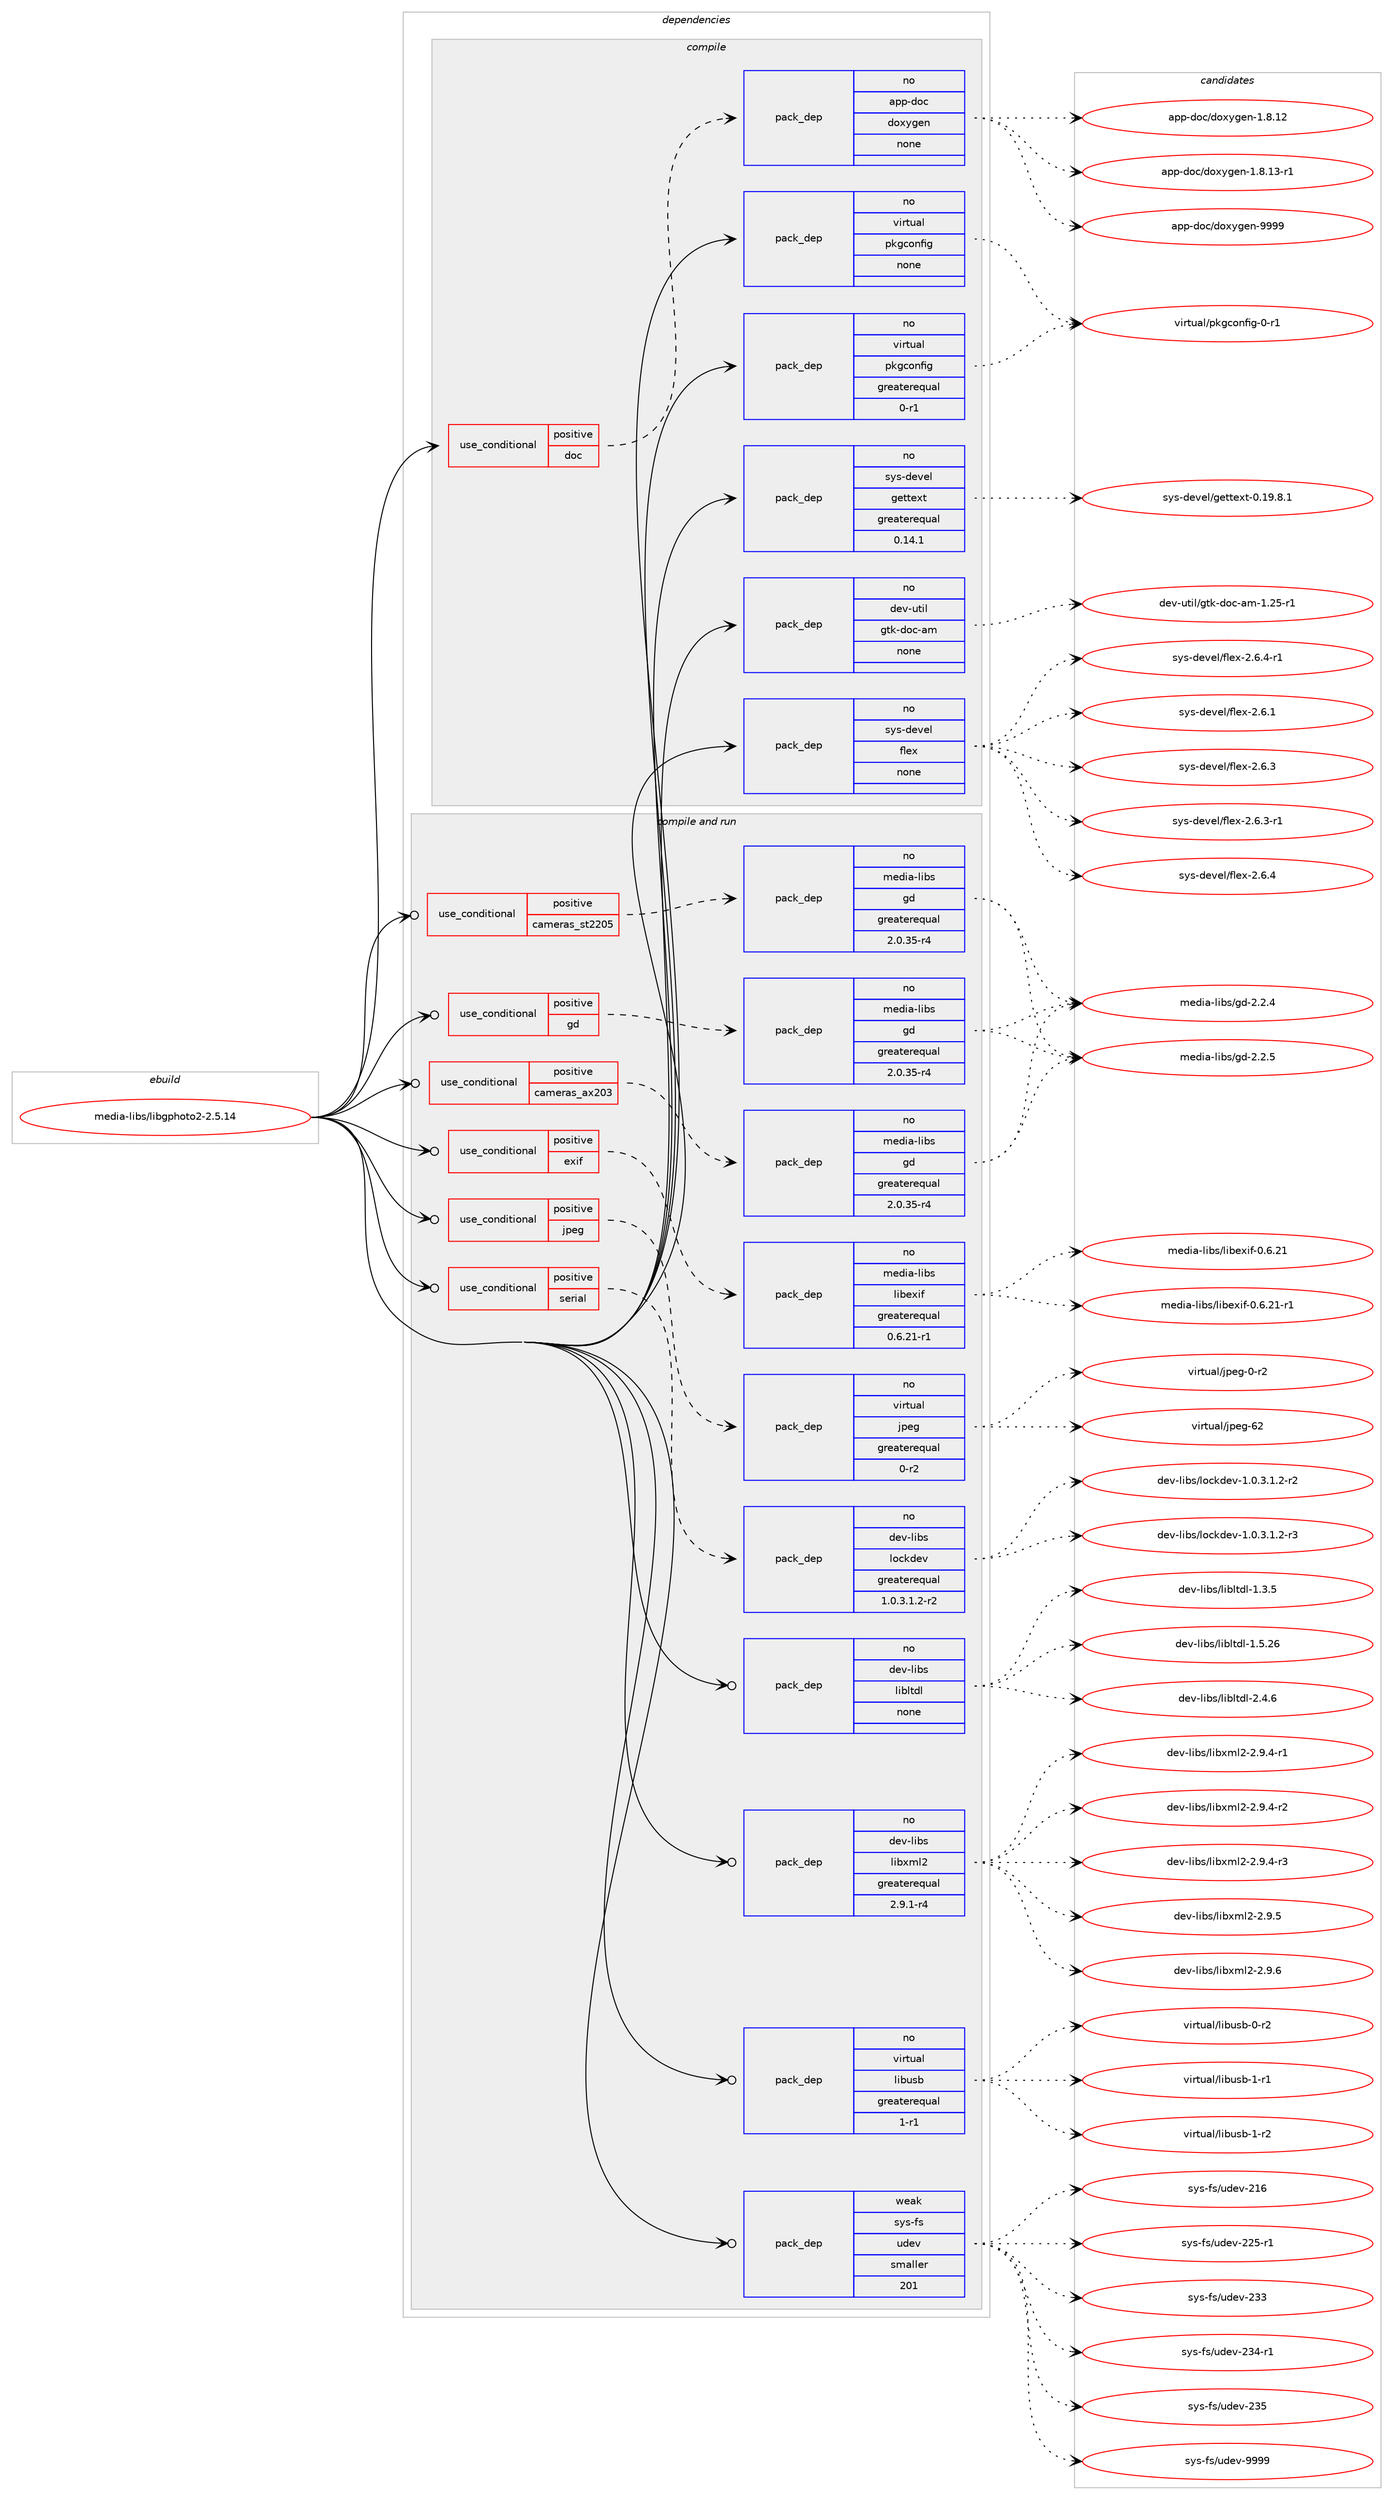digraph prolog {

# *************
# Graph options
# *************

newrank=true;
concentrate=true;
compound=true;
graph [rankdir=LR,fontname=Helvetica,fontsize=10,ranksep=1.5];#, ranksep=2.5, nodesep=0.2];
edge  [arrowhead=vee];
node  [fontname=Helvetica,fontsize=10];

# **********
# The ebuild
# **********

subgraph cluster_leftcol {
color=gray;
rank=same;
label=<<i>ebuild</i>>;
id [label="media-libs/libgphoto2-2.5.14", color=red, width=4, href="../media-libs/libgphoto2-2.5.14.svg"];
}

# ****************
# The dependencies
# ****************

subgraph cluster_midcol {
color=gray;
label=<<i>dependencies</i>>;
subgraph cluster_compile {
fillcolor="#eeeeee";
style=filled;
label=<<i>compile</i>>;
subgraph cond89679 {
dependency363674 [label=<<TABLE BORDER="0" CELLBORDER="1" CELLSPACING="0" CELLPADDING="4"><TR><TD ROWSPAN="3" CELLPADDING="10">use_conditional</TD></TR><TR><TD>positive</TD></TR><TR><TD>doc</TD></TR></TABLE>>, shape=none, color=red];
subgraph pack268348 {
dependency363675 [label=<<TABLE BORDER="0" CELLBORDER="1" CELLSPACING="0" CELLPADDING="4" WIDTH="220"><TR><TD ROWSPAN="6" CELLPADDING="30">pack_dep</TD></TR><TR><TD WIDTH="110">no</TD></TR><TR><TD>app-doc</TD></TR><TR><TD>doxygen</TD></TR><TR><TD>none</TD></TR><TR><TD></TD></TR></TABLE>>, shape=none, color=blue];
}
dependency363674:e -> dependency363675:w [weight=20,style="dashed",arrowhead="vee"];
}
id:e -> dependency363674:w [weight=20,style="solid",arrowhead="vee"];
subgraph pack268349 {
dependency363676 [label=<<TABLE BORDER="0" CELLBORDER="1" CELLSPACING="0" CELLPADDING="4" WIDTH="220"><TR><TD ROWSPAN="6" CELLPADDING="30">pack_dep</TD></TR><TR><TD WIDTH="110">no</TD></TR><TR><TD>dev-util</TD></TR><TR><TD>gtk-doc-am</TD></TR><TR><TD>none</TD></TR><TR><TD></TD></TR></TABLE>>, shape=none, color=blue];
}
id:e -> dependency363676:w [weight=20,style="solid",arrowhead="vee"];
subgraph pack268350 {
dependency363677 [label=<<TABLE BORDER="0" CELLBORDER="1" CELLSPACING="0" CELLPADDING="4" WIDTH="220"><TR><TD ROWSPAN="6" CELLPADDING="30">pack_dep</TD></TR><TR><TD WIDTH="110">no</TD></TR><TR><TD>sys-devel</TD></TR><TR><TD>flex</TD></TR><TR><TD>none</TD></TR><TR><TD></TD></TR></TABLE>>, shape=none, color=blue];
}
id:e -> dependency363677:w [weight=20,style="solid",arrowhead="vee"];
subgraph pack268351 {
dependency363678 [label=<<TABLE BORDER="0" CELLBORDER="1" CELLSPACING="0" CELLPADDING="4" WIDTH="220"><TR><TD ROWSPAN="6" CELLPADDING="30">pack_dep</TD></TR><TR><TD WIDTH="110">no</TD></TR><TR><TD>sys-devel</TD></TR><TR><TD>gettext</TD></TR><TR><TD>greaterequal</TD></TR><TR><TD>0.14.1</TD></TR></TABLE>>, shape=none, color=blue];
}
id:e -> dependency363678:w [weight=20,style="solid",arrowhead="vee"];
subgraph pack268352 {
dependency363679 [label=<<TABLE BORDER="0" CELLBORDER="1" CELLSPACING="0" CELLPADDING="4" WIDTH="220"><TR><TD ROWSPAN="6" CELLPADDING="30">pack_dep</TD></TR><TR><TD WIDTH="110">no</TD></TR><TR><TD>virtual</TD></TR><TR><TD>pkgconfig</TD></TR><TR><TD>greaterequal</TD></TR><TR><TD>0-r1</TD></TR></TABLE>>, shape=none, color=blue];
}
id:e -> dependency363679:w [weight=20,style="solid",arrowhead="vee"];
subgraph pack268353 {
dependency363680 [label=<<TABLE BORDER="0" CELLBORDER="1" CELLSPACING="0" CELLPADDING="4" WIDTH="220"><TR><TD ROWSPAN="6" CELLPADDING="30">pack_dep</TD></TR><TR><TD WIDTH="110">no</TD></TR><TR><TD>virtual</TD></TR><TR><TD>pkgconfig</TD></TR><TR><TD>none</TD></TR><TR><TD></TD></TR></TABLE>>, shape=none, color=blue];
}
id:e -> dependency363680:w [weight=20,style="solid",arrowhead="vee"];
}
subgraph cluster_compileandrun {
fillcolor="#eeeeee";
style=filled;
label=<<i>compile and run</i>>;
subgraph cond89680 {
dependency363681 [label=<<TABLE BORDER="0" CELLBORDER="1" CELLSPACING="0" CELLPADDING="4"><TR><TD ROWSPAN="3" CELLPADDING="10">use_conditional</TD></TR><TR><TD>positive</TD></TR><TR><TD>cameras_ax203</TD></TR></TABLE>>, shape=none, color=red];
subgraph pack268354 {
dependency363682 [label=<<TABLE BORDER="0" CELLBORDER="1" CELLSPACING="0" CELLPADDING="4" WIDTH="220"><TR><TD ROWSPAN="6" CELLPADDING="30">pack_dep</TD></TR><TR><TD WIDTH="110">no</TD></TR><TR><TD>media-libs</TD></TR><TR><TD>gd</TD></TR><TR><TD>greaterequal</TD></TR><TR><TD>2.0.35-r4</TD></TR></TABLE>>, shape=none, color=blue];
}
dependency363681:e -> dependency363682:w [weight=20,style="dashed",arrowhead="vee"];
}
id:e -> dependency363681:w [weight=20,style="solid",arrowhead="odotvee"];
subgraph cond89681 {
dependency363683 [label=<<TABLE BORDER="0" CELLBORDER="1" CELLSPACING="0" CELLPADDING="4"><TR><TD ROWSPAN="3" CELLPADDING="10">use_conditional</TD></TR><TR><TD>positive</TD></TR><TR><TD>cameras_st2205</TD></TR></TABLE>>, shape=none, color=red];
subgraph pack268355 {
dependency363684 [label=<<TABLE BORDER="0" CELLBORDER="1" CELLSPACING="0" CELLPADDING="4" WIDTH="220"><TR><TD ROWSPAN="6" CELLPADDING="30">pack_dep</TD></TR><TR><TD WIDTH="110">no</TD></TR><TR><TD>media-libs</TD></TR><TR><TD>gd</TD></TR><TR><TD>greaterequal</TD></TR><TR><TD>2.0.35-r4</TD></TR></TABLE>>, shape=none, color=blue];
}
dependency363683:e -> dependency363684:w [weight=20,style="dashed",arrowhead="vee"];
}
id:e -> dependency363683:w [weight=20,style="solid",arrowhead="odotvee"];
subgraph cond89682 {
dependency363685 [label=<<TABLE BORDER="0" CELLBORDER="1" CELLSPACING="0" CELLPADDING="4"><TR><TD ROWSPAN="3" CELLPADDING="10">use_conditional</TD></TR><TR><TD>positive</TD></TR><TR><TD>exif</TD></TR></TABLE>>, shape=none, color=red];
subgraph pack268356 {
dependency363686 [label=<<TABLE BORDER="0" CELLBORDER="1" CELLSPACING="0" CELLPADDING="4" WIDTH="220"><TR><TD ROWSPAN="6" CELLPADDING="30">pack_dep</TD></TR><TR><TD WIDTH="110">no</TD></TR><TR><TD>media-libs</TD></TR><TR><TD>libexif</TD></TR><TR><TD>greaterequal</TD></TR><TR><TD>0.6.21-r1</TD></TR></TABLE>>, shape=none, color=blue];
}
dependency363685:e -> dependency363686:w [weight=20,style="dashed",arrowhead="vee"];
}
id:e -> dependency363685:w [weight=20,style="solid",arrowhead="odotvee"];
subgraph cond89683 {
dependency363687 [label=<<TABLE BORDER="0" CELLBORDER="1" CELLSPACING="0" CELLPADDING="4"><TR><TD ROWSPAN="3" CELLPADDING="10">use_conditional</TD></TR><TR><TD>positive</TD></TR><TR><TD>gd</TD></TR></TABLE>>, shape=none, color=red];
subgraph pack268357 {
dependency363688 [label=<<TABLE BORDER="0" CELLBORDER="1" CELLSPACING="0" CELLPADDING="4" WIDTH="220"><TR><TD ROWSPAN="6" CELLPADDING="30">pack_dep</TD></TR><TR><TD WIDTH="110">no</TD></TR><TR><TD>media-libs</TD></TR><TR><TD>gd</TD></TR><TR><TD>greaterequal</TD></TR><TR><TD>2.0.35-r4</TD></TR></TABLE>>, shape=none, color=blue];
}
dependency363687:e -> dependency363688:w [weight=20,style="dashed",arrowhead="vee"];
}
id:e -> dependency363687:w [weight=20,style="solid",arrowhead="odotvee"];
subgraph cond89684 {
dependency363689 [label=<<TABLE BORDER="0" CELLBORDER="1" CELLSPACING="0" CELLPADDING="4"><TR><TD ROWSPAN="3" CELLPADDING="10">use_conditional</TD></TR><TR><TD>positive</TD></TR><TR><TD>jpeg</TD></TR></TABLE>>, shape=none, color=red];
subgraph pack268358 {
dependency363690 [label=<<TABLE BORDER="0" CELLBORDER="1" CELLSPACING="0" CELLPADDING="4" WIDTH="220"><TR><TD ROWSPAN="6" CELLPADDING="30">pack_dep</TD></TR><TR><TD WIDTH="110">no</TD></TR><TR><TD>virtual</TD></TR><TR><TD>jpeg</TD></TR><TR><TD>greaterequal</TD></TR><TR><TD>0-r2</TD></TR></TABLE>>, shape=none, color=blue];
}
dependency363689:e -> dependency363690:w [weight=20,style="dashed",arrowhead="vee"];
}
id:e -> dependency363689:w [weight=20,style="solid",arrowhead="odotvee"];
subgraph cond89685 {
dependency363691 [label=<<TABLE BORDER="0" CELLBORDER="1" CELLSPACING="0" CELLPADDING="4"><TR><TD ROWSPAN="3" CELLPADDING="10">use_conditional</TD></TR><TR><TD>positive</TD></TR><TR><TD>serial</TD></TR></TABLE>>, shape=none, color=red];
subgraph pack268359 {
dependency363692 [label=<<TABLE BORDER="0" CELLBORDER="1" CELLSPACING="0" CELLPADDING="4" WIDTH="220"><TR><TD ROWSPAN="6" CELLPADDING="30">pack_dep</TD></TR><TR><TD WIDTH="110">no</TD></TR><TR><TD>dev-libs</TD></TR><TR><TD>lockdev</TD></TR><TR><TD>greaterequal</TD></TR><TR><TD>1.0.3.1.2-r2</TD></TR></TABLE>>, shape=none, color=blue];
}
dependency363691:e -> dependency363692:w [weight=20,style="dashed",arrowhead="vee"];
}
id:e -> dependency363691:w [weight=20,style="solid",arrowhead="odotvee"];
subgraph pack268360 {
dependency363693 [label=<<TABLE BORDER="0" CELLBORDER="1" CELLSPACING="0" CELLPADDING="4" WIDTH="220"><TR><TD ROWSPAN="6" CELLPADDING="30">pack_dep</TD></TR><TR><TD WIDTH="110">no</TD></TR><TR><TD>dev-libs</TD></TR><TR><TD>libltdl</TD></TR><TR><TD>none</TD></TR><TR><TD></TD></TR></TABLE>>, shape=none, color=blue];
}
id:e -> dependency363693:w [weight=20,style="solid",arrowhead="odotvee"];
subgraph pack268361 {
dependency363694 [label=<<TABLE BORDER="0" CELLBORDER="1" CELLSPACING="0" CELLPADDING="4" WIDTH="220"><TR><TD ROWSPAN="6" CELLPADDING="30">pack_dep</TD></TR><TR><TD WIDTH="110">no</TD></TR><TR><TD>dev-libs</TD></TR><TR><TD>libxml2</TD></TR><TR><TD>greaterequal</TD></TR><TR><TD>2.9.1-r4</TD></TR></TABLE>>, shape=none, color=blue];
}
id:e -> dependency363694:w [weight=20,style="solid",arrowhead="odotvee"];
subgraph pack268362 {
dependency363695 [label=<<TABLE BORDER="0" CELLBORDER="1" CELLSPACING="0" CELLPADDING="4" WIDTH="220"><TR><TD ROWSPAN="6" CELLPADDING="30">pack_dep</TD></TR><TR><TD WIDTH="110">no</TD></TR><TR><TD>virtual</TD></TR><TR><TD>libusb</TD></TR><TR><TD>greaterequal</TD></TR><TR><TD>1-r1</TD></TR></TABLE>>, shape=none, color=blue];
}
id:e -> dependency363695:w [weight=20,style="solid",arrowhead="odotvee"];
subgraph pack268363 {
dependency363696 [label=<<TABLE BORDER="0" CELLBORDER="1" CELLSPACING="0" CELLPADDING="4" WIDTH="220"><TR><TD ROWSPAN="6" CELLPADDING="30">pack_dep</TD></TR><TR><TD WIDTH="110">weak</TD></TR><TR><TD>sys-fs</TD></TR><TR><TD>udev</TD></TR><TR><TD>smaller</TD></TR><TR><TD>201</TD></TR></TABLE>>, shape=none, color=blue];
}
id:e -> dependency363696:w [weight=20,style="solid",arrowhead="odotvee"];
}
subgraph cluster_run {
fillcolor="#eeeeee";
style=filled;
label=<<i>run</i>>;
}
}

# **************
# The candidates
# **************

subgraph cluster_choices {
rank=same;
color=gray;
label=<<i>candidates</i>>;

subgraph choice268348 {
color=black;
nodesep=1;
choice9711211245100111994710011112012110310111045494656464950 [label="app-doc/doxygen-1.8.12", color=red, width=4,href="../app-doc/doxygen-1.8.12.svg"];
choice97112112451001119947100111120121103101110454946564649514511449 [label="app-doc/doxygen-1.8.13-r1", color=red, width=4,href="../app-doc/doxygen-1.8.13-r1.svg"];
choice971121124510011199471001111201211031011104557575757 [label="app-doc/doxygen-9999", color=red, width=4,href="../app-doc/doxygen-9999.svg"];
dependency363675:e -> choice9711211245100111994710011112012110310111045494656464950:w [style=dotted,weight="100"];
dependency363675:e -> choice97112112451001119947100111120121103101110454946564649514511449:w [style=dotted,weight="100"];
dependency363675:e -> choice971121124510011199471001111201211031011104557575757:w [style=dotted,weight="100"];
}
subgraph choice268349 {
color=black;
nodesep=1;
choice10010111845117116105108471031161074510011199459710945494650534511449 [label="dev-util/gtk-doc-am-1.25-r1", color=red, width=4,href="../dev-util/gtk-doc-am-1.25-r1.svg"];
dependency363676:e -> choice10010111845117116105108471031161074510011199459710945494650534511449:w [style=dotted,weight="100"];
}
subgraph choice268350 {
color=black;
nodesep=1;
choice1151211154510010111810110847102108101120455046544649 [label="sys-devel/flex-2.6.1", color=red, width=4,href="../sys-devel/flex-2.6.1.svg"];
choice1151211154510010111810110847102108101120455046544651 [label="sys-devel/flex-2.6.3", color=red, width=4,href="../sys-devel/flex-2.6.3.svg"];
choice11512111545100101118101108471021081011204550465446514511449 [label="sys-devel/flex-2.6.3-r1", color=red, width=4,href="../sys-devel/flex-2.6.3-r1.svg"];
choice1151211154510010111810110847102108101120455046544652 [label="sys-devel/flex-2.6.4", color=red, width=4,href="../sys-devel/flex-2.6.4.svg"];
choice11512111545100101118101108471021081011204550465446524511449 [label="sys-devel/flex-2.6.4-r1", color=red, width=4,href="../sys-devel/flex-2.6.4-r1.svg"];
dependency363677:e -> choice1151211154510010111810110847102108101120455046544649:w [style=dotted,weight="100"];
dependency363677:e -> choice1151211154510010111810110847102108101120455046544651:w [style=dotted,weight="100"];
dependency363677:e -> choice11512111545100101118101108471021081011204550465446514511449:w [style=dotted,weight="100"];
dependency363677:e -> choice1151211154510010111810110847102108101120455046544652:w [style=dotted,weight="100"];
dependency363677:e -> choice11512111545100101118101108471021081011204550465446524511449:w [style=dotted,weight="100"];
}
subgraph choice268351 {
color=black;
nodesep=1;
choice1151211154510010111810110847103101116116101120116454846495746564649 [label="sys-devel/gettext-0.19.8.1", color=red, width=4,href="../sys-devel/gettext-0.19.8.1.svg"];
dependency363678:e -> choice1151211154510010111810110847103101116116101120116454846495746564649:w [style=dotted,weight="100"];
}
subgraph choice268352 {
color=black;
nodesep=1;
choice11810511411611797108471121071039911111010210510345484511449 [label="virtual/pkgconfig-0-r1", color=red, width=4,href="../virtual/pkgconfig-0-r1.svg"];
dependency363679:e -> choice11810511411611797108471121071039911111010210510345484511449:w [style=dotted,weight="100"];
}
subgraph choice268353 {
color=black;
nodesep=1;
choice11810511411611797108471121071039911111010210510345484511449 [label="virtual/pkgconfig-0-r1", color=red, width=4,href="../virtual/pkgconfig-0-r1.svg"];
dependency363680:e -> choice11810511411611797108471121071039911111010210510345484511449:w [style=dotted,weight="100"];
}
subgraph choice268354 {
color=black;
nodesep=1;
choice10910110010597451081059811547103100455046504652 [label="media-libs/gd-2.2.4", color=red, width=4,href="../media-libs/gd-2.2.4.svg"];
choice10910110010597451081059811547103100455046504653 [label="media-libs/gd-2.2.5", color=red, width=4,href="../media-libs/gd-2.2.5.svg"];
dependency363682:e -> choice10910110010597451081059811547103100455046504652:w [style=dotted,weight="100"];
dependency363682:e -> choice10910110010597451081059811547103100455046504653:w [style=dotted,weight="100"];
}
subgraph choice268355 {
color=black;
nodesep=1;
choice10910110010597451081059811547103100455046504652 [label="media-libs/gd-2.2.4", color=red, width=4,href="../media-libs/gd-2.2.4.svg"];
choice10910110010597451081059811547103100455046504653 [label="media-libs/gd-2.2.5", color=red, width=4,href="../media-libs/gd-2.2.5.svg"];
dependency363684:e -> choice10910110010597451081059811547103100455046504652:w [style=dotted,weight="100"];
dependency363684:e -> choice10910110010597451081059811547103100455046504653:w [style=dotted,weight="100"];
}
subgraph choice268356 {
color=black;
nodesep=1;
choice109101100105974510810598115471081059810112010510245484654465049 [label="media-libs/libexif-0.6.21", color=red, width=4,href="../media-libs/libexif-0.6.21.svg"];
choice1091011001059745108105981154710810598101120105102454846544650494511449 [label="media-libs/libexif-0.6.21-r1", color=red, width=4,href="../media-libs/libexif-0.6.21-r1.svg"];
dependency363686:e -> choice109101100105974510810598115471081059810112010510245484654465049:w [style=dotted,weight="100"];
dependency363686:e -> choice1091011001059745108105981154710810598101120105102454846544650494511449:w [style=dotted,weight="100"];
}
subgraph choice268357 {
color=black;
nodesep=1;
choice10910110010597451081059811547103100455046504652 [label="media-libs/gd-2.2.4", color=red, width=4,href="../media-libs/gd-2.2.4.svg"];
choice10910110010597451081059811547103100455046504653 [label="media-libs/gd-2.2.5", color=red, width=4,href="../media-libs/gd-2.2.5.svg"];
dependency363688:e -> choice10910110010597451081059811547103100455046504652:w [style=dotted,weight="100"];
dependency363688:e -> choice10910110010597451081059811547103100455046504653:w [style=dotted,weight="100"];
}
subgraph choice268358 {
color=black;
nodesep=1;
choice118105114116117971084710611210110345484511450 [label="virtual/jpeg-0-r2", color=red, width=4,href="../virtual/jpeg-0-r2.svg"];
choice1181051141161179710847106112101103455450 [label="virtual/jpeg-62", color=red, width=4,href="../virtual/jpeg-62.svg"];
dependency363690:e -> choice118105114116117971084710611210110345484511450:w [style=dotted,weight="100"];
dependency363690:e -> choice1181051141161179710847106112101103455450:w [style=dotted,weight="100"];
}
subgraph choice268359 {
color=black;
nodesep=1;
choice10010111845108105981154710811199107100101118454946484651464946504511450 [label="dev-libs/lockdev-1.0.3.1.2-r2", color=red, width=4,href="../dev-libs/lockdev-1.0.3.1.2-r2.svg"];
choice10010111845108105981154710811199107100101118454946484651464946504511451 [label="dev-libs/lockdev-1.0.3.1.2-r3", color=red, width=4,href="../dev-libs/lockdev-1.0.3.1.2-r3.svg"];
dependency363692:e -> choice10010111845108105981154710811199107100101118454946484651464946504511450:w [style=dotted,weight="100"];
dependency363692:e -> choice10010111845108105981154710811199107100101118454946484651464946504511451:w [style=dotted,weight="100"];
}
subgraph choice268360 {
color=black;
nodesep=1;
choice10010111845108105981154710810598108116100108454946514653 [label="dev-libs/libltdl-1.3.5", color=red, width=4,href="../dev-libs/libltdl-1.3.5.svg"];
choice1001011184510810598115471081059810811610010845494653465054 [label="dev-libs/libltdl-1.5.26", color=red, width=4,href="../dev-libs/libltdl-1.5.26.svg"];
choice10010111845108105981154710810598108116100108455046524654 [label="dev-libs/libltdl-2.4.6", color=red, width=4,href="../dev-libs/libltdl-2.4.6.svg"];
dependency363693:e -> choice10010111845108105981154710810598108116100108454946514653:w [style=dotted,weight="100"];
dependency363693:e -> choice1001011184510810598115471081059810811610010845494653465054:w [style=dotted,weight="100"];
dependency363693:e -> choice10010111845108105981154710810598108116100108455046524654:w [style=dotted,weight="100"];
}
subgraph choice268361 {
color=black;
nodesep=1;
choice10010111845108105981154710810598120109108504550465746524511449 [label="dev-libs/libxml2-2.9.4-r1", color=red, width=4,href="../dev-libs/libxml2-2.9.4-r1.svg"];
choice10010111845108105981154710810598120109108504550465746524511450 [label="dev-libs/libxml2-2.9.4-r2", color=red, width=4,href="../dev-libs/libxml2-2.9.4-r2.svg"];
choice10010111845108105981154710810598120109108504550465746524511451 [label="dev-libs/libxml2-2.9.4-r3", color=red, width=4,href="../dev-libs/libxml2-2.9.4-r3.svg"];
choice1001011184510810598115471081059812010910850455046574653 [label="dev-libs/libxml2-2.9.5", color=red, width=4,href="../dev-libs/libxml2-2.9.5.svg"];
choice1001011184510810598115471081059812010910850455046574654 [label="dev-libs/libxml2-2.9.6", color=red, width=4,href="../dev-libs/libxml2-2.9.6.svg"];
dependency363694:e -> choice10010111845108105981154710810598120109108504550465746524511449:w [style=dotted,weight="100"];
dependency363694:e -> choice10010111845108105981154710810598120109108504550465746524511450:w [style=dotted,weight="100"];
dependency363694:e -> choice10010111845108105981154710810598120109108504550465746524511451:w [style=dotted,weight="100"];
dependency363694:e -> choice1001011184510810598115471081059812010910850455046574653:w [style=dotted,weight="100"];
dependency363694:e -> choice1001011184510810598115471081059812010910850455046574654:w [style=dotted,weight="100"];
}
subgraph choice268362 {
color=black;
nodesep=1;
choice1181051141161179710847108105981171159845484511450 [label="virtual/libusb-0-r2", color=red, width=4,href="../virtual/libusb-0-r2.svg"];
choice1181051141161179710847108105981171159845494511449 [label="virtual/libusb-1-r1", color=red, width=4,href="../virtual/libusb-1-r1.svg"];
choice1181051141161179710847108105981171159845494511450 [label="virtual/libusb-1-r2", color=red, width=4,href="../virtual/libusb-1-r2.svg"];
dependency363695:e -> choice1181051141161179710847108105981171159845484511450:w [style=dotted,weight="100"];
dependency363695:e -> choice1181051141161179710847108105981171159845494511449:w [style=dotted,weight="100"];
dependency363695:e -> choice1181051141161179710847108105981171159845494511450:w [style=dotted,weight="100"];
}
subgraph choice268363 {
color=black;
nodesep=1;
choice115121115451021154711710010111845504954 [label="sys-fs/udev-216", color=red, width=4,href="../sys-fs/udev-216.svg"];
choice1151211154510211547117100101118455050534511449 [label="sys-fs/udev-225-r1", color=red, width=4,href="../sys-fs/udev-225-r1.svg"];
choice115121115451021154711710010111845505151 [label="sys-fs/udev-233", color=red, width=4,href="../sys-fs/udev-233.svg"];
choice1151211154510211547117100101118455051524511449 [label="sys-fs/udev-234-r1", color=red, width=4,href="../sys-fs/udev-234-r1.svg"];
choice115121115451021154711710010111845505153 [label="sys-fs/udev-235", color=red, width=4,href="../sys-fs/udev-235.svg"];
choice11512111545102115471171001011184557575757 [label="sys-fs/udev-9999", color=red, width=4,href="../sys-fs/udev-9999.svg"];
dependency363696:e -> choice115121115451021154711710010111845504954:w [style=dotted,weight="100"];
dependency363696:e -> choice1151211154510211547117100101118455050534511449:w [style=dotted,weight="100"];
dependency363696:e -> choice115121115451021154711710010111845505151:w [style=dotted,weight="100"];
dependency363696:e -> choice1151211154510211547117100101118455051524511449:w [style=dotted,weight="100"];
dependency363696:e -> choice115121115451021154711710010111845505153:w [style=dotted,weight="100"];
dependency363696:e -> choice11512111545102115471171001011184557575757:w [style=dotted,weight="100"];
}
}

}
